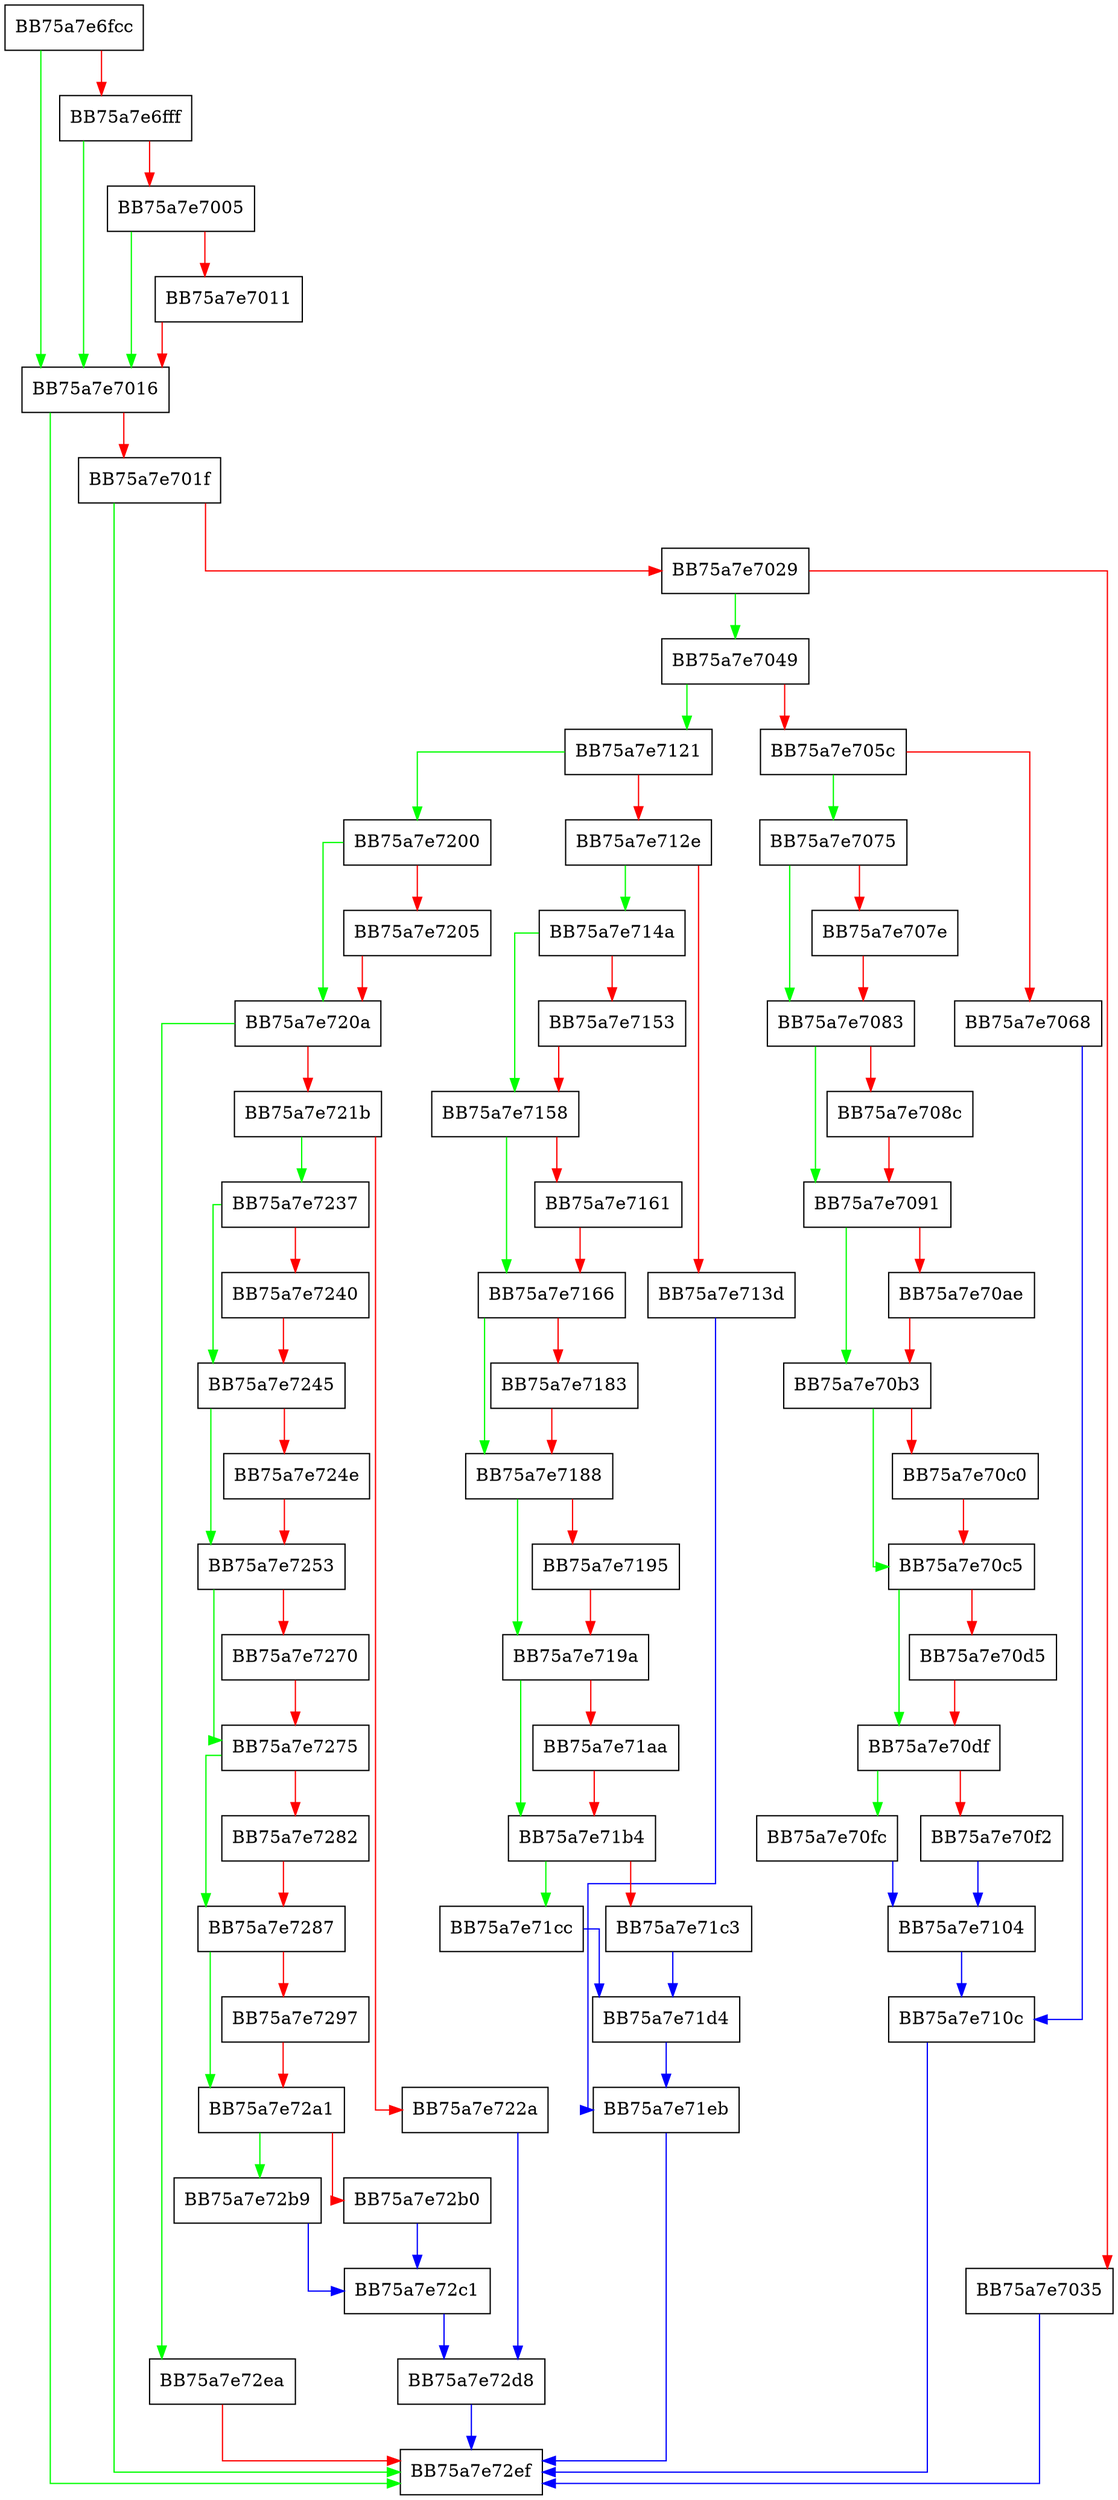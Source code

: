 digraph freeNodeInfo {
  node [shape="box"];
  graph [splines=ortho];
  BB75a7e6fcc -> BB75a7e7016 [color="green"];
  BB75a7e6fcc -> BB75a7e6fff [color="red"];
  BB75a7e6fff -> BB75a7e7016 [color="green"];
  BB75a7e6fff -> BB75a7e7005 [color="red"];
  BB75a7e7005 -> BB75a7e7016 [color="green"];
  BB75a7e7005 -> BB75a7e7011 [color="red"];
  BB75a7e7011 -> BB75a7e7016 [color="red"];
  BB75a7e7016 -> BB75a7e72ef [color="green"];
  BB75a7e7016 -> BB75a7e701f [color="red"];
  BB75a7e701f -> BB75a7e72ef [color="green"];
  BB75a7e701f -> BB75a7e7029 [color="red"];
  BB75a7e7029 -> BB75a7e7049 [color="green"];
  BB75a7e7029 -> BB75a7e7035 [color="red"];
  BB75a7e7035 -> BB75a7e72ef [color="blue"];
  BB75a7e7049 -> BB75a7e7121 [color="green"];
  BB75a7e7049 -> BB75a7e705c [color="red"];
  BB75a7e705c -> BB75a7e7075 [color="green"];
  BB75a7e705c -> BB75a7e7068 [color="red"];
  BB75a7e7068 -> BB75a7e710c [color="blue"];
  BB75a7e7075 -> BB75a7e7083 [color="green"];
  BB75a7e7075 -> BB75a7e707e [color="red"];
  BB75a7e707e -> BB75a7e7083 [color="red"];
  BB75a7e7083 -> BB75a7e7091 [color="green"];
  BB75a7e7083 -> BB75a7e708c [color="red"];
  BB75a7e708c -> BB75a7e7091 [color="red"];
  BB75a7e7091 -> BB75a7e70b3 [color="green"];
  BB75a7e7091 -> BB75a7e70ae [color="red"];
  BB75a7e70ae -> BB75a7e70b3 [color="red"];
  BB75a7e70b3 -> BB75a7e70c5 [color="green"];
  BB75a7e70b3 -> BB75a7e70c0 [color="red"];
  BB75a7e70c0 -> BB75a7e70c5 [color="red"];
  BB75a7e70c5 -> BB75a7e70df [color="green"];
  BB75a7e70c5 -> BB75a7e70d5 [color="red"];
  BB75a7e70d5 -> BB75a7e70df [color="red"];
  BB75a7e70df -> BB75a7e70fc [color="green"];
  BB75a7e70df -> BB75a7e70f2 [color="red"];
  BB75a7e70f2 -> BB75a7e7104 [color="blue"];
  BB75a7e70fc -> BB75a7e7104 [color="blue"];
  BB75a7e7104 -> BB75a7e710c [color="blue"];
  BB75a7e710c -> BB75a7e72ef [color="blue"];
  BB75a7e7121 -> BB75a7e7200 [color="green"];
  BB75a7e7121 -> BB75a7e712e [color="red"];
  BB75a7e712e -> BB75a7e714a [color="green"];
  BB75a7e712e -> BB75a7e713d [color="red"];
  BB75a7e713d -> BB75a7e71eb [color="blue"];
  BB75a7e714a -> BB75a7e7158 [color="green"];
  BB75a7e714a -> BB75a7e7153 [color="red"];
  BB75a7e7153 -> BB75a7e7158 [color="red"];
  BB75a7e7158 -> BB75a7e7166 [color="green"];
  BB75a7e7158 -> BB75a7e7161 [color="red"];
  BB75a7e7161 -> BB75a7e7166 [color="red"];
  BB75a7e7166 -> BB75a7e7188 [color="green"];
  BB75a7e7166 -> BB75a7e7183 [color="red"];
  BB75a7e7183 -> BB75a7e7188 [color="red"];
  BB75a7e7188 -> BB75a7e719a [color="green"];
  BB75a7e7188 -> BB75a7e7195 [color="red"];
  BB75a7e7195 -> BB75a7e719a [color="red"];
  BB75a7e719a -> BB75a7e71b4 [color="green"];
  BB75a7e719a -> BB75a7e71aa [color="red"];
  BB75a7e71aa -> BB75a7e71b4 [color="red"];
  BB75a7e71b4 -> BB75a7e71cc [color="green"];
  BB75a7e71b4 -> BB75a7e71c3 [color="red"];
  BB75a7e71c3 -> BB75a7e71d4 [color="blue"];
  BB75a7e71cc -> BB75a7e71d4 [color="blue"];
  BB75a7e71d4 -> BB75a7e71eb [color="blue"];
  BB75a7e71eb -> BB75a7e72ef [color="blue"];
  BB75a7e7200 -> BB75a7e720a [color="green"];
  BB75a7e7200 -> BB75a7e7205 [color="red"];
  BB75a7e7205 -> BB75a7e720a [color="red"];
  BB75a7e720a -> BB75a7e72ea [color="green"];
  BB75a7e720a -> BB75a7e721b [color="red"];
  BB75a7e721b -> BB75a7e7237 [color="green"];
  BB75a7e721b -> BB75a7e722a [color="red"];
  BB75a7e722a -> BB75a7e72d8 [color="blue"];
  BB75a7e7237 -> BB75a7e7245 [color="green"];
  BB75a7e7237 -> BB75a7e7240 [color="red"];
  BB75a7e7240 -> BB75a7e7245 [color="red"];
  BB75a7e7245 -> BB75a7e7253 [color="green"];
  BB75a7e7245 -> BB75a7e724e [color="red"];
  BB75a7e724e -> BB75a7e7253 [color="red"];
  BB75a7e7253 -> BB75a7e7275 [color="green"];
  BB75a7e7253 -> BB75a7e7270 [color="red"];
  BB75a7e7270 -> BB75a7e7275 [color="red"];
  BB75a7e7275 -> BB75a7e7287 [color="green"];
  BB75a7e7275 -> BB75a7e7282 [color="red"];
  BB75a7e7282 -> BB75a7e7287 [color="red"];
  BB75a7e7287 -> BB75a7e72a1 [color="green"];
  BB75a7e7287 -> BB75a7e7297 [color="red"];
  BB75a7e7297 -> BB75a7e72a1 [color="red"];
  BB75a7e72a1 -> BB75a7e72b9 [color="green"];
  BB75a7e72a1 -> BB75a7e72b0 [color="red"];
  BB75a7e72b0 -> BB75a7e72c1 [color="blue"];
  BB75a7e72b9 -> BB75a7e72c1 [color="blue"];
  BB75a7e72c1 -> BB75a7e72d8 [color="blue"];
  BB75a7e72d8 -> BB75a7e72ef [color="blue"];
  BB75a7e72ea -> BB75a7e72ef [color="red"];
}